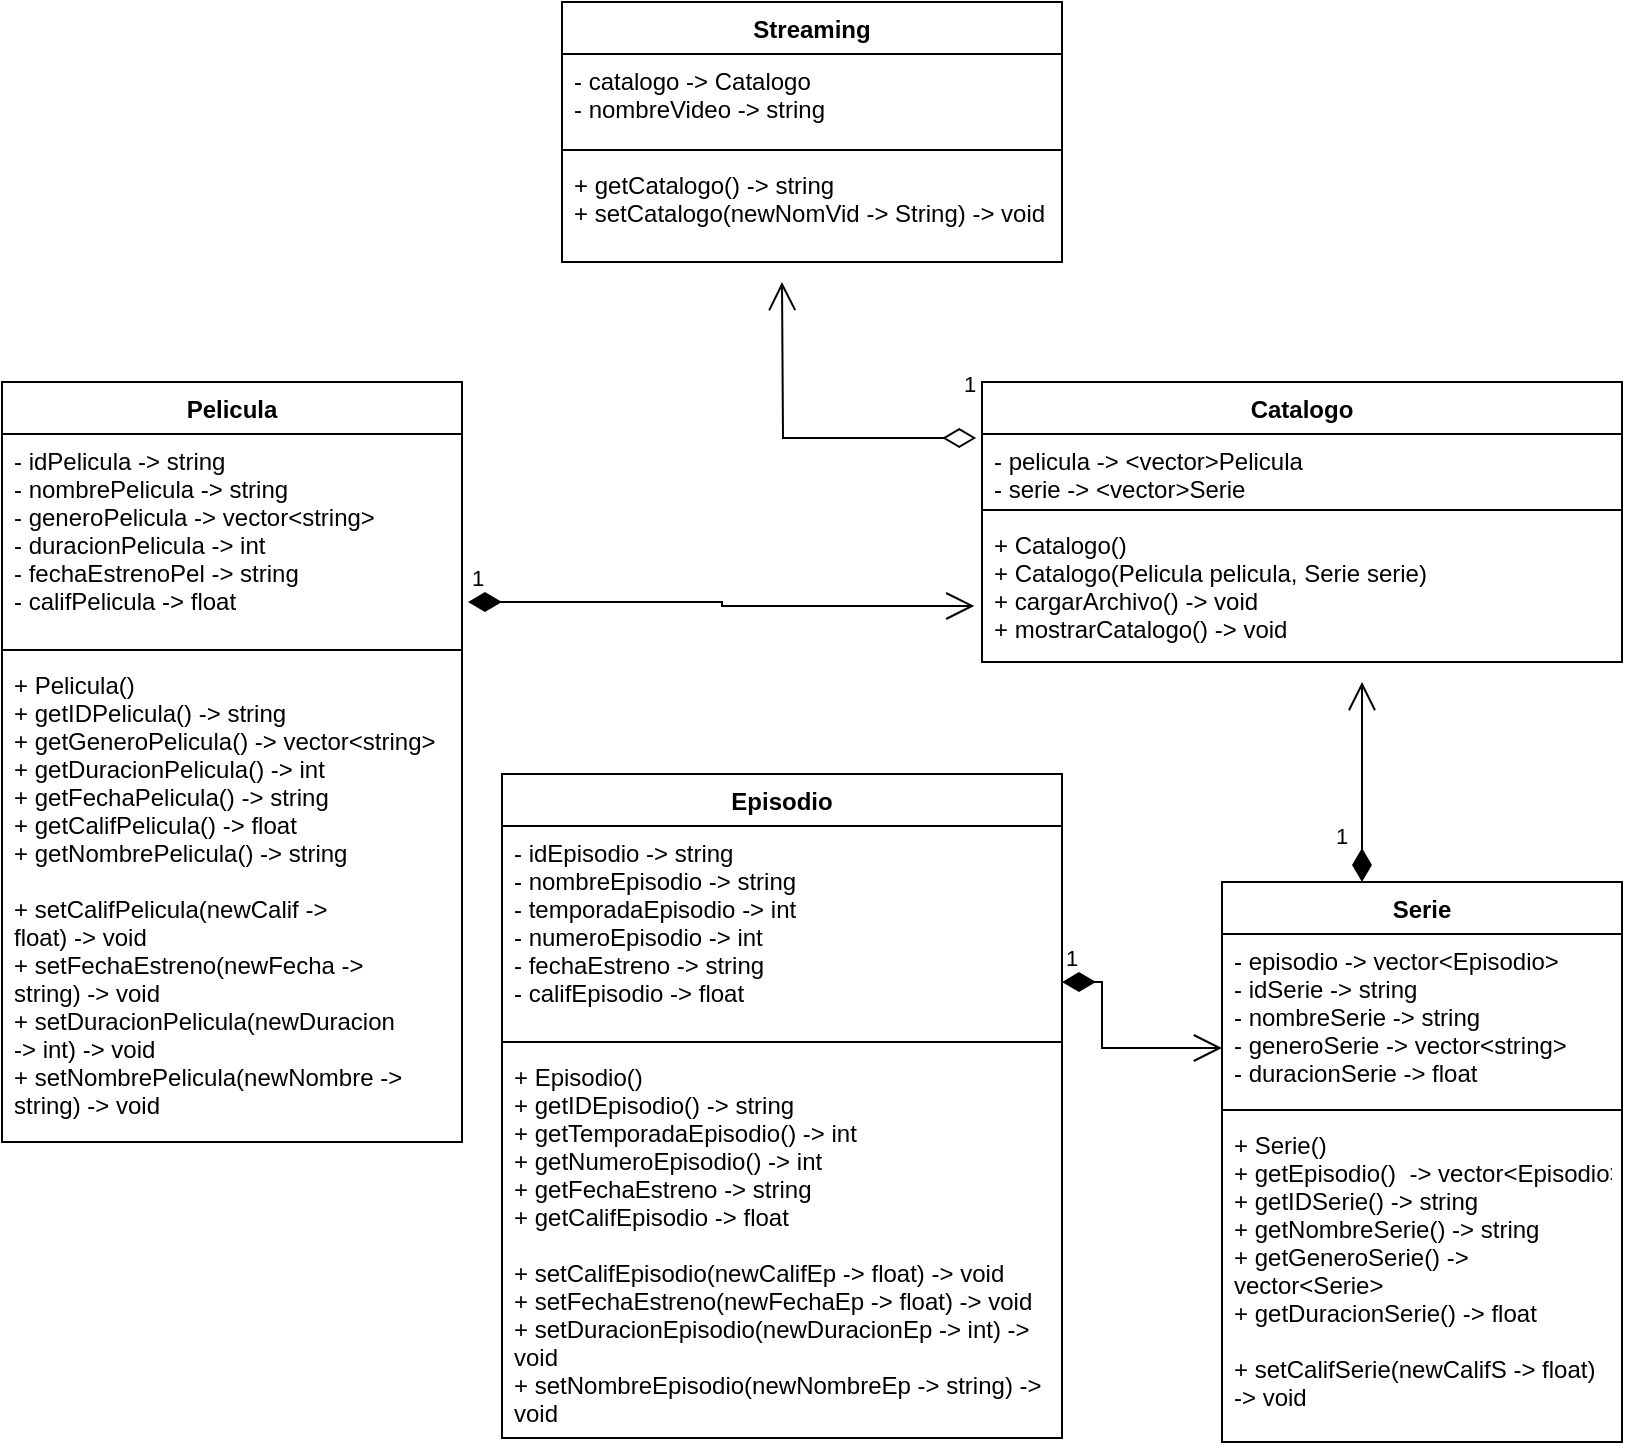 <mxfile version="18.0.6" type="device"><diagram id="C5RBs43oDa-KdzZeNtuy" name="Page-1"><mxGraphModel dx="900" dy="545" grid="1" gridSize="10" guides="1" tooltips="1" connect="1" arrows="1" fold="1" page="1" pageScale="1" pageWidth="827" pageHeight="1169" math="0" shadow="0"><root><mxCell id="WIyWlLk6GJQsqaUBKTNV-0"/><mxCell id="WIyWlLk6GJQsqaUBKTNV-1" parent="WIyWlLk6GJQsqaUBKTNV-0"/><mxCell id="SXqxm6Z2SFX3nqUGT7Zb-1" value="Streaming" style="swimlane;fontStyle=1;align=center;verticalAlign=top;childLayout=stackLayout;horizontal=1;startSize=26;horizontalStack=0;resizeParent=1;resizeParentMax=0;resizeLast=0;collapsible=1;marginBottom=0;" vertex="1" parent="WIyWlLk6GJQsqaUBKTNV-1"><mxGeometry x="290" width="250" height="130" as="geometry"/></mxCell><mxCell id="SXqxm6Z2SFX3nqUGT7Zb-2" value="- catalogo -&gt; Catalogo&#10;- nombreVideo -&gt; string" style="text;strokeColor=none;fillColor=none;align=left;verticalAlign=top;spacingLeft=4;spacingRight=4;overflow=hidden;rotatable=0;points=[[0,0.5],[1,0.5]];portConstraint=eastwest;" vertex="1" parent="SXqxm6Z2SFX3nqUGT7Zb-1"><mxGeometry y="26" width="250" height="44" as="geometry"/></mxCell><mxCell id="SXqxm6Z2SFX3nqUGT7Zb-3" value="" style="line;strokeWidth=1;fillColor=none;align=left;verticalAlign=middle;spacingTop=-1;spacingLeft=3;spacingRight=3;rotatable=0;labelPosition=right;points=[];portConstraint=eastwest;" vertex="1" parent="SXqxm6Z2SFX3nqUGT7Zb-1"><mxGeometry y="70" width="250" height="8" as="geometry"/></mxCell><mxCell id="SXqxm6Z2SFX3nqUGT7Zb-4" value="+ getCatalogo() -&gt; string&#10;+ setCatalogo(newNomVid -&gt; String) -&gt; void&#10;" style="text;strokeColor=none;fillColor=none;align=left;verticalAlign=top;spacingLeft=4;spacingRight=4;overflow=hidden;rotatable=0;points=[[0,0.5],[1,0.5]];portConstraint=eastwest;" vertex="1" parent="SXqxm6Z2SFX3nqUGT7Zb-1"><mxGeometry y="78" width="250" height="52" as="geometry"/></mxCell><mxCell id="SXqxm6Z2SFX3nqUGT7Zb-5" value="Pelicula" style="swimlane;fontStyle=1;align=center;verticalAlign=top;childLayout=stackLayout;horizontal=1;startSize=26;horizontalStack=0;resizeParent=1;resizeParentMax=0;resizeLast=0;collapsible=1;marginBottom=0;" vertex="1" parent="WIyWlLk6GJQsqaUBKTNV-1"><mxGeometry x="10" y="190" width="230" height="380" as="geometry"/></mxCell><mxCell id="SXqxm6Z2SFX3nqUGT7Zb-6" value="- idPelicula -&gt; string&#10;- nombrePelicula -&gt; string&#10;- generoPelicula -&gt; vector&lt;string&gt;&#10;- duracionPelicula -&gt; int&#10;- fechaEstrenoPel -&gt; string&#10;- califPelicula -&gt; float" style="text;strokeColor=none;fillColor=none;align=left;verticalAlign=top;spacingLeft=4;spacingRight=4;overflow=hidden;rotatable=0;points=[[0,0.5],[1,0.5]];portConstraint=eastwest;" vertex="1" parent="SXqxm6Z2SFX3nqUGT7Zb-5"><mxGeometry y="26" width="230" height="104" as="geometry"/></mxCell><mxCell id="SXqxm6Z2SFX3nqUGT7Zb-7" value="" style="line;strokeWidth=1;fillColor=none;align=left;verticalAlign=middle;spacingTop=-1;spacingLeft=3;spacingRight=3;rotatable=0;labelPosition=right;points=[];portConstraint=eastwest;" vertex="1" parent="SXqxm6Z2SFX3nqUGT7Zb-5"><mxGeometry y="130" width="230" height="8" as="geometry"/></mxCell><mxCell id="SXqxm6Z2SFX3nqUGT7Zb-8" value="+ Pelicula()&#10;+ getIDPelicula() -&gt; string&#10;+ getGeneroPelicula() -&gt; vector&lt;string&gt;&#10;+ getDuracionPelicula() -&gt; int&#10;+ getFechaPelicula() -&gt; string&#10;+ getCalifPelicula() -&gt; float&#10;+ getNombrePelicula() -&gt; string&#10;&#10;+ setCalifPelicula(newCalif -&gt;&#10;float) -&gt; void&#10;+ setFechaEstreno(newFecha -&gt; &#10;string) -&gt; void&#10;+ setDuracionPelicula(newDuracion&#10;-&gt; int) -&gt; void&#10;+ setNombrePelicula(newNombre -&gt;&#10;string) -&gt; void&#10;&#10;" style="text;strokeColor=none;fillColor=none;align=left;verticalAlign=top;spacingLeft=4;spacingRight=4;overflow=hidden;rotatable=0;points=[[0,0.5],[1,0.5]];portConstraint=eastwest;" vertex="1" parent="SXqxm6Z2SFX3nqUGT7Zb-5"><mxGeometry y="138" width="230" height="242" as="geometry"/></mxCell><mxCell id="SXqxm6Z2SFX3nqUGT7Zb-9" value="Catalogo" style="swimlane;fontStyle=1;align=center;verticalAlign=top;childLayout=stackLayout;horizontal=1;startSize=26;horizontalStack=0;resizeParent=1;resizeParentMax=0;resizeLast=0;collapsible=1;marginBottom=0;" vertex="1" parent="WIyWlLk6GJQsqaUBKTNV-1"><mxGeometry x="500" y="190" width="320" height="140" as="geometry"/></mxCell><mxCell id="SXqxm6Z2SFX3nqUGT7Zb-10" value="- pelicula -&gt; &lt;vector&gt;Pelicula&#10;- serie -&gt; &lt;vector&gt;Serie" style="text;strokeColor=none;fillColor=none;align=left;verticalAlign=top;spacingLeft=4;spacingRight=4;overflow=hidden;rotatable=0;points=[[0,0.5],[1,0.5]];portConstraint=eastwest;" vertex="1" parent="SXqxm6Z2SFX3nqUGT7Zb-9"><mxGeometry y="26" width="320" height="34" as="geometry"/></mxCell><mxCell id="SXqxm6Z2SFX3nqUGT7Zb-11" value="" style="line;strokeWidth=1;fillColor=none;align=left;verticalAlign=middle;spacingTop=-1;spacingLeft=3;spacingRight=3;rotatable=0;labelPosition=right;points=[];portConstraint=eastwest;" vertex="1" parent="SXqxm6Z2SFX3nqUGT7Zb-9"><mxGeometry y="60" width="320" height="8" as="geometry"/></mxCell><mxCell id="SXqxm6Z2SFX3nqUGT7Zb-12" value="+ Catalogo()&#10;+ Catalogo(Pelicula pelicula, Serie serie)&#10;+ cargarArchivo() -&gt; void&#10;+ mostrarCatalogo() -&gt; void" style="text;strokeColor=none;fillColor=none;align=left;verticalAlign=top;spacingLeft=4;spacingRight=4;overflow=hidden;rotatable=0;points=[[0,0.5],[1,0.5]];portConstraint=eastwest;" vertex="1" parent="SXqxm6Z2SFX3nqUGT7Zb-9"><mxGeometry y="68" width="320" height="72" as="geometry"/></mxCell><mxCell id="SXqxm6Z2SFX3nqUGT7Zb-13" value="Episodio" style="swimlane;fontStyle=1;align=center;verticalAlign=top;childLayout=stackLayout;horizontal=1;startSize=26;horizontalStack=0;resizeParent=1;resizeParentMax=0;resizeLast=0;collapsible=1;marginBottom=0;" vertex="1" parent="WIyWlLk6GJQsqaUBKTNV-1"><mxGeometry x="260" y="386" width="280" height="332" as="geometry"/></mxCell><mxCell id="SXqxm6Z2SFX3nqUGT7Zb-14" value="- idEpisodio -&gt; string&#10;- nombreEpisodio -&gt; string&#10;- temporadaEpisodio -&gt; int&#10;- numeroEpisodio -&gt; int&#10;- fechaEstreno -&gt; string&#10;- califEpisodio -&gt; float" style="text;strokeColor=none;fillColor=none;align=left;verticalAlign=top;spacingLeft=4;spacingRight=4;overflow=hidden;rotatable=0;points=[[0,0.5],[1,0.5]];portConstraint=eastwest;" vertex="1" parent="SXqxm6Z2SFX3nqUGT7Zb-13"><mxGeometry y="26" width="280" height="104" as="geometry"/></mxCell><mxCell id="SXqxm6Z2SFX3nqUGT7Zb-15" value="" style="line;strokeWidth=1;fillColor=none;align=left;verticalAlign=middle;spacingTop=-1;spacingLeft=3;spacingRight=3;rotatable=0;labelPosition=right;points=[];portConstraint=eastwest;" vertex="1" parent="SXqxm6Z2SFX3nqUGT7Zb-13"><mxGeometry y="130" width="280" height="8" as="geometry"/></mxCell><mxCell id="SXqxm6Z2SFX3nqUGT7Zb-16" value="+ Episodio()&#10;+ getIDEpisodio() -&gt; string&#10;+ getTemporadaEpisodio() -&gt; int&#10;+ getNumeroEpisodio() -&gt; int&#10;+ getFechaEstreno -&gt; string&#10;+ getCalifEpisodio -&gt; float&#10;&#10;+ setCalifEpisodio(newCalifEp -&gt; float) -&gt; void&#10;+ setFechaEstreno(newFechaEp -&gt; float) -&gt; void&#10;+ setDuracionEpisodio(newDuracionEp -&gt; int) -&gt;&#10;void&#10;+ setNombreEpisodio(newNombreEp -&gt; string) -&gt; &#10;void" style="text;strokeColor=none;fillColor=none;align=left;verticalAlign=top;spacingLeft=4;spacingRight=4;overflow=hidden;rotatable=0;points=[[0,0.5],[1,0.5]];portConstraint=eastwest;" vertex="1" parent="SXqxm6Z2SFX3nqUGT7Zb-13"><mxGeometry y="138" width="280" height="194" as="geometry"/></mxCell><mxCell id="SXqxm6Z2SFX3nqUGT7Zb-17" value="Serie" style="swimlane;fontStyle=1;align=center;verticalAlign=top;childLayout=stackLayout;horizontal=1;startSize=26;horizontalStack=0;resizeParent=1;resizeParentMax=0;resizeLast=0;collapsible=1;marginBottom=0;" vertex="1" parent="WIyWlLk6GJQsqaUBKTNV-1"><mxGeometry x="620" y="440" width="200" height="280" as="geometry"/></mxCell><mxCell id="SXqxm6Z2SFX3nqUGT7Zb-18" value="- episodio -&gt; vector&lt;Episodio&gt;&#10;- idSerie -&gt; string&#10;- nombreSerie -&gt; string&#10;- generoSerie -&gt; vector&lt;string&gt;&#10;- duracionSerie -&gt; float" style="text;strokeColor=none;fillColor=none;align=left;verticalAlign=top;spacingLeft=4;spacingRight=4;overflow=hidden;rotatable=0;points=[[0,0.5],[1,0.5]];portConstraint=eastwest;" vertex="1" parent="SXqxm6Z2SFX3nqUGT7Zb-17"><mxGeometry y="26" width="200" height="84" as="geometry"/></mxCell><mxCell id="SXqxm6Z2SFX3nqUGT7Zb-19" value="" style="line;strokeWidth=1;fillColor=none;align=left;verticalAlign=middle;spacingTop=-1;spacingLeft=3;spacingRight=3;rotatable=0;labelPosition=right;points=[];portConstraint=eastwest;" vertex="1" parent="SXqxm6Z2SFX3nqUGT7Zb-17"><mxGeometry y="110" width="200" height="8" as="geometry"/></mxCell><mxCell id="SXqxm6Z2SFX3nqUGT7Zb-20" value="+ Serie()&#10;+ getEpisodio()  -&gt; vector&lt;Episodio&gt;&#10;+ getIDSerie() -&gt; string&#10;+ getNombreSerie() -&gt; string&#10;+ getGeneroSerie() -&gt; &#10;vector&lt;Serie&gt;&#10;+ getDuracionSerie() -&gt; float&#10;&#10;+ setCalifSerie(newCalifS -&gt; float) &#10;-&gt; void&#10;&#10;" style="text;strokeColor=none;fillColor=none;align=left;verticalAlign=top;spacingLeft=4;spacingRight=4;overflow=hidden;rotatable=0;points=[[0,0.5],[1,0.5]];portConstraint=eastwest;" vertex="1" parent="SXqxm6Z2SFX3nqUGT7Zb-17"><mxGeometry y="118" width="200" height="162" as="geometry"/></mxCell><mxCell id="SXqxm6Z2SFX3nqUGT7Zb-24" value="1" style="endArrow=open;html=1;endSize=12;startArrow=diamondThin;startSize=14;startFill=1;edgeStyle=orthogonalEdgeStyle;align=left;verticalAlign=bottom;rounded=0;" edge="1" parent="WIyWlLk6GJQsqaUBKTNV-1"><mxGeometry x="-1" y="3" relative="1" as="geometry"><mxPoint x="540" y="490" as="sourcePoint"/><mxPoint x="620" y="523" as="targetPoint"/><Array as="points"><mxPoint x="560" y="490"/><mxPoint x="560" y="523"/></Array></mxGeometry></mxCell><mxCell id="SXqxm6Z2SFX3nqUGT7Zb-28" value="1" style="endArrow=open;html=1;endSize=12;startArrow=diamondThin;startSize=14;startFill=1;edgeStyle=orthogonalEdgeStyle;align=left;verticalAlign=bottom;rounded=0;" edge="1" parent="WIyWlLk6GJQsqaUBKTNV-1"><mxGeometry x="-0.714" y="15" relative="1" as="geometry"><mxPoint x="690" y="440" as="sourcePoint"/><mxPoint x="690" y="340" as="targetPoint"/><mxPoint as="offset"/></mxGeometry></mxCell><mxCell id="SXqxm6Z2SFX3nqUGT7Zb-32" value="1" style="endArrow=open;html=1;endSize=12;startArrow=diamondThin;startSize=14;startFill=0;edgeStyle=orthogonalEdgeStyle;align=left;verticalAlign=bottom;rounded=0;exitX=-0.009;exitY=0.059;exitDx=0;exitDy=0;exitPerimeter=0;" edge="1" parent="WIyWlLk6GJQsqaUBKTNV-1" source="SXqxm6Z2SFX3nqUGT7Zb-10"><mxGeometry x="-0.908" y="-18" relative="1" as="geometry"><mxPoint x="320" y="210" as="sourcePoint"/><mxPoint x="400" y="140" as="targetPoint"/><mxPoint as="offset"/></mxGeometry></mxCell><mxCell id="SXqxm6Z2SFX3nqUGT7Zb-33" value="1" style="endArrow=open;html=1;endSize=12;startArrow=diamondThin;startSize=14;startFill=1;edgeStyle=orthogonalEdgeStyle;align=left;verticalAlign=bottom;rounded=0;exitX=1.013;exitY=0.808;exitDx=0;exitDy=0;exitPerimeter=0;entryX=-0.012;entryY=0.611;entryDx=0;entryDy=0;entryPerimeter=0;" edge="1" parent="WIyWlLk6GJQsqaUBKTNV-1" source="SXqxm6Z2SFX3nqUGT7Zb-6" target="SXqxm6Z2SFX3nqUGT7Zb-12"><mxGeometry x="-1" y="3" relative="1" as="geometry"><mxPoint x="310" y="300" as="sourcePoint"/><mxPoint x="490" y="300" as="targetPoint"/></mxGeometry></mxCell></root></mxGraphModel></diagram></mxfile>